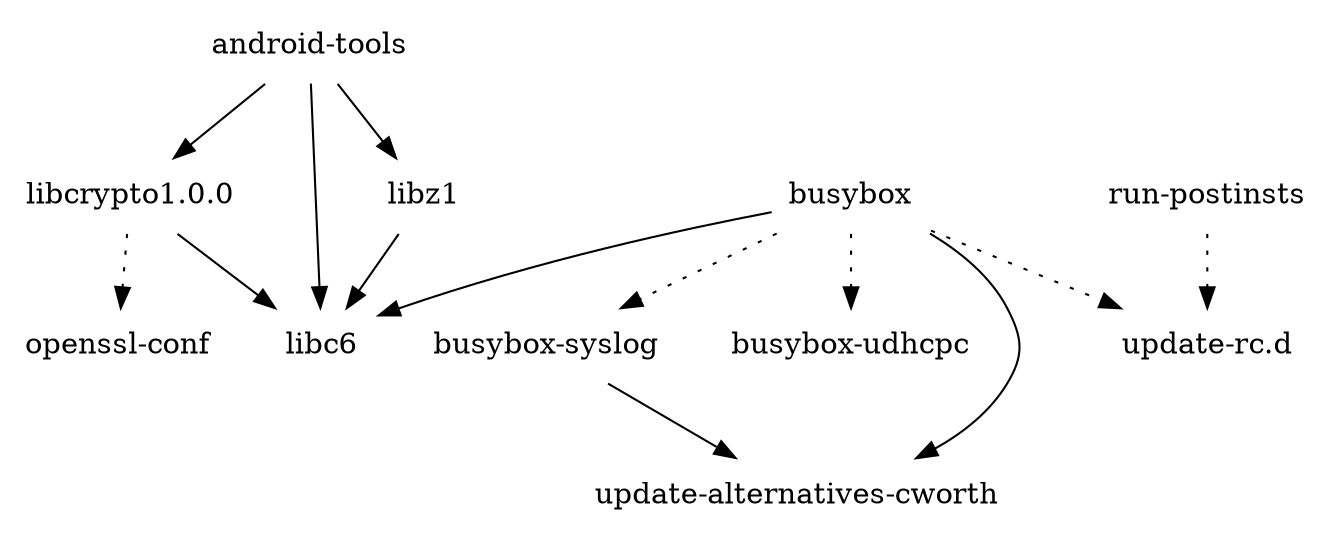 digraph depends {
    node [shape=plaintext]
"android-tools" -> "libc6";
"android-tools" -> "libcrypto1.0.0";
"android-tools" -> "libz1";
"busybox" -> "busybox-syslog" [style=dotted];
"busybox" -> "busybox-udhcpc" [style=dotted];
"busybox" -> "libc6";
"busybox" -> "update-alternatives-cworth";
"busybox" -> "update-rc.d" [style=dotted];
"busybox-syslog" -> "update-alternatives-cworth";
"libcrypto1.0.0" -> "libc6";
"libcrypto1.0.0" -> "openssl-conf" [style=dotted];
"libz1" -> "libc6";
"run-postinsts" -> "update-rc.d" [style=dotted];
}
